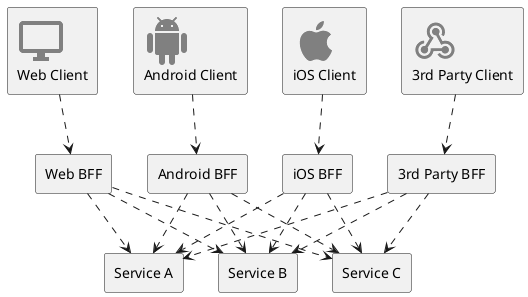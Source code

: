 @startuml bff
!include <material/apple>
!include <material/android>
!include <material/monitor>
!include <material/webhook>

rectangle "<color:grey><$ma_monitor></color>\nWeb Client" as WebClient
rectangle "Web BFF" as WebBFF
rectangle "<color:grey><$ma_android></color>\nAndroid Client" as AndroidClient
rectangle "Android BFF" as AndroidBFF
rectangle "<color:grey><$ma_apple></color>\niOS Client" as iOSClient
rectangle "iOS BFF" as iOSBFF
rectangle "<color:grey><$ma_webhook></color>\n3rd Party Client" as 3rdPartyClient
rectangle "3rd Party BFF" as 3rdPartyBFF

rectangle "Service A" as ServiceA
rectangle "Service B" as ServiceB
rectangle "Service C" as ServiceC

WebClient ..> WebBFF
AndroidClient ..> AndroidBFF
iOSClient ..> iOSBFF
3rdPartyClient ..> 3rdPartyBFF

WebBFF ..> ServiceA
WebBFF ..> ServiceB
WebBFF ..> ServiceC

AndroidBFF ..> ServiceA
AndroidBFF ..> ServiceB
AndroidBFF ..> ServiceC

iOSBFF ..> ServiceA
iOSBFF ..> ServiceB
iOSBFF ..> ServiceC

3rdPartyBFF ..> ServiceA
3rdPartyBFF ..> ServiceB
3rdPartyBFF ..> ServiceC

@enduml